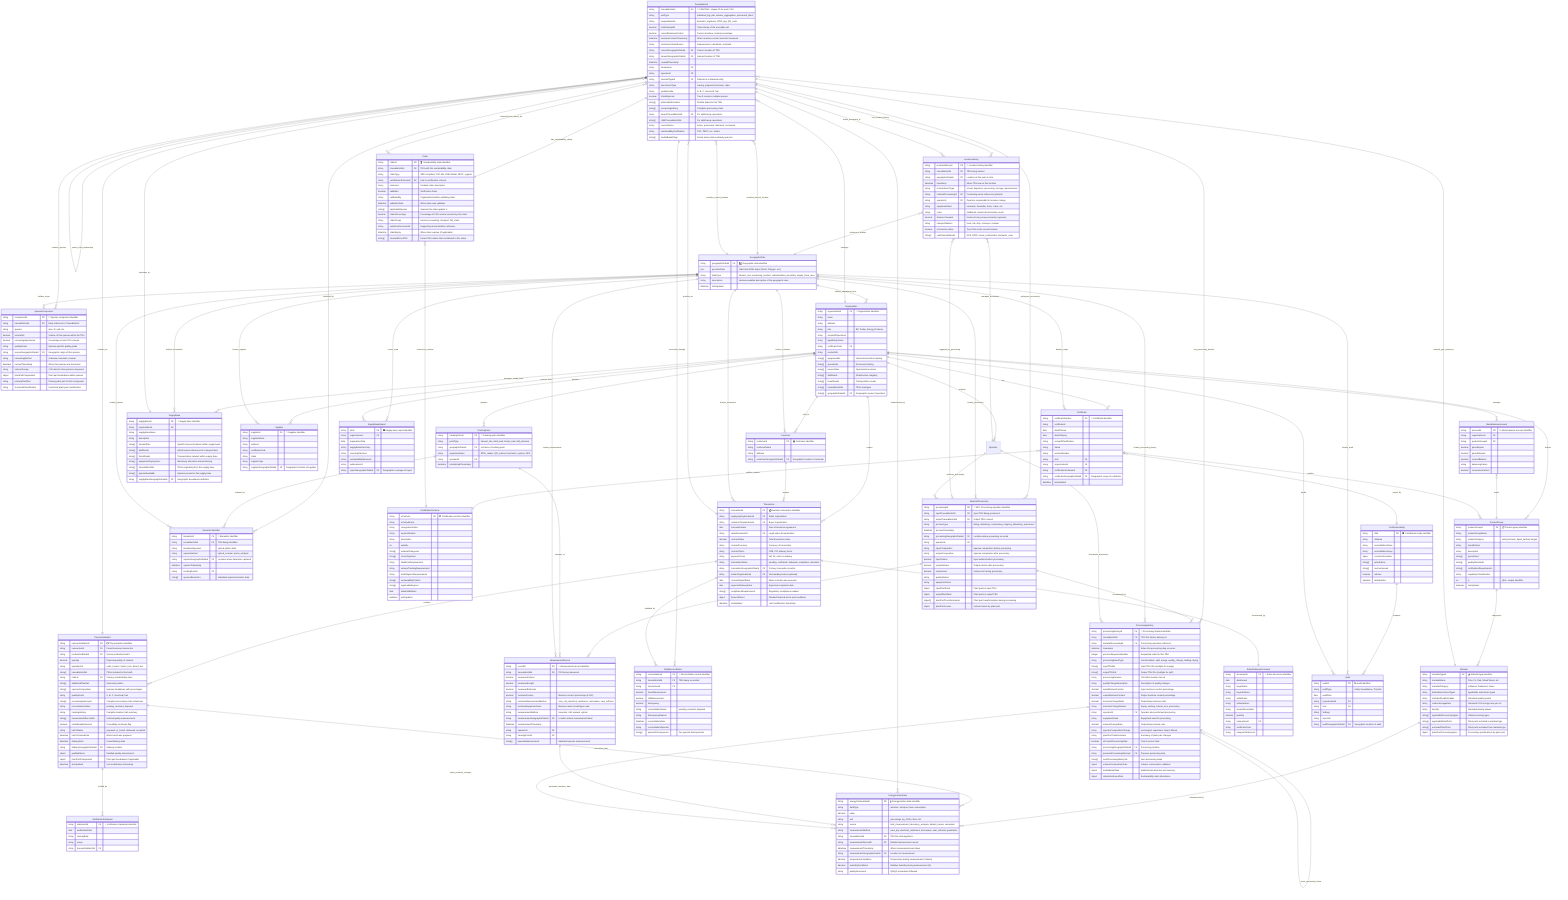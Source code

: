 erDiagram

    %% BOOST Core Biomass Chain of Custody ERD - Thematically Organized with Color Theming
    %% Enhanced model with media-interruption-free traceability and TRU support
    %% Implements comprehensive thematic clustering and color coding for improved readability
    
    %% ============================================================================
    %% 🟢 CORE TRACEABILITY - The Heart of BOOST (Central Positioning)
    %% Primary entities for biomass tracking and processing chain management
    %% Color Theme: Green (#2E7D32) - Forest/Growth/Sustainability
    %% ============================================================================
    
    TraceableUnit {
        string traceableUnitId PK "🔑 CENTRAL: Unique ID for each TRU"
        string unitType "individual_log, pile, volume_aggregation, processed_batch"
        string uniqueIdentifier "biometric_signature, RFID_tag, QR_code"
        decimal totalVolumeM3 "Total volume of the traceable unit"
        decimal currentMoistureContent "Current moisture content percentage"
        datetime moistureContentTimestamp "When moisture content was last measured"
        string moistureContentSource "measurement, calculation, estimate"
        string currentGeographicDataId FK "Current location of TRU"
        string harvestGeographicDataId FK "Harvest location of TRU"
        datetime createdTimestamp
        string harvesterId FK
        string operatorId FK
        string materialTypeId FK "Reference to Material entity"
        string assortmentType "sawlog, pulpwood, biomass, chips"
        string qualityGrade "A, B, C, structural, fuel"
        boolean isMultiSpecies "True if contains multiple species"
        string[] attachedInformation "All data linked to this TRU"
        string[] processingHistory "Complete processing chain"
        string parentTraceableUnitId FK "For split/merge operations"
        string[] childTraceableUnitIds "For split/merge operations"
        string currentStatus "active, processed, delivered, consumed"
        string sustainabilityCertification "FSC, PEFC, etc. claims"
        string[] mediaBreakFlags "Points where data continuity was lost"
    }

    MaterialProcessing {
        string processingId PK "🔑 KEY: Processing operation identifier"
        string inputTraceableUnitId FK "Input TRU being processed"
        string outputTraceableUnitId FK "Output TRU created"
        string processType "felling, delimbing, crosscutting, chipping, debarking, assortment"
        datetime processTimestamp
        string processingGeographicDataId FK "Location where processing occurred"
        string operatorId FK
        string inputComposition "Species composition before processing"
        string outputComposition "Species composition after processing"
        decimal inputVolume "Input volume before processing"
        decimal outputVolume "Output volume after processing"
        decimal volumeLoss "Volume lost during processing"
        string qualityMetrics
        string equipmentUsed
        object inputPlantParts "Plant parts in input TRU"
        object outputPlantParts "Plant parts in output TRU"
        object[] plantPartTransformations "Plant part transformations during processing"
        object plantPartLosses "Volume losses by plant part"
    }

    ProcessingHistory {
        string processingHistoryId PK "🔑 Processing timeline identifier"
        string traceableUnitId FK "TRU this history belongs to"
        string materialProcessingId FK "Processing operation reference"
        datetime timestamp "When this processing step occurred"
        integer processSequenceNumber "Sequential order for this TRU"
        string processingEventType "transformation, split, merge, quality_change, loading, drying"
        string[] inputTRUIds "Input TRU IDs (multiple for merge)"
        string[] outputTRUIds "Output TRU IDs (multiple for split)"
        string processingDuration "ISO 8601 duration format"
        string qualityChangeDescription "Description of quality changes"
        decimal inputMoistureContent "Input moisture content percentage"
        decimal outputMoistureContent "Output moisture content percentage"
        decimal moistureChangeRatio "Output/input moisture ratio"
        string moistureChangeReason "drying, wetting, natural_loss, processing"
        string operatorId FK "Operator who performed processing"
        string equipmentUsed "Equipment used for processing"
        decimal volumeChangeRatio "Output/input volume ratio"
        string speciesCompositionChange "unchanged, separated, mixed, filtered"
        string plantPartTransformation "Summary of plant part changes"
        boolean isCurrentProcessingState "True if current state"
        string processingGeographicDataId FK "Processing location"
        string previousProcessingHistoryId FK "Previous processing step"
        string[] nextProcessingHistoryIds "Next processing steps"
        object volumeConservationData "Volume conservation validation"
        object mediaBreakData "Media break detection and recovery"
        object claimInheritanceData "Sustainability claim inheritance"
    }

    SpeciesComponent {
        string componentId PK "🌲 Species component identifier"
        string traceableUnitId FK "Back reference to TraceableUnit"
        string species "pine, fir, oak, etc."
        decimal volumeM3 "Volume of this species within the TRU"
        decimal percentageByVolume "Percentage of total TRU volume"
        string qualityGrade "Species-specific quality grade"
        string sourceGeographicDataId FK "Geographic origin of this species"
        string harvestingMethod "chainsaw, harvester, manual"
        datetime harvestTimestamp "When this species was harvested"
        string carbonStorage "CO2 data for this species component"
        object plantPartComposition "Plant part breakdown within species"
        string primaryPlantPart "Primary plant part for this component"
        string structuralClassification "Functional plant part classification"
    }

    MeasurementRecord {
        string recordId PK "📏 Measurement record identifier"
        string traceableUnitId FK "TRU being measured"
        decimal measuredVolume
        decimal measuredLength
        decimal measuredDiameter
        decimal moistureContent "Moisture content percentage (0-100)"
        string moistureMeasurementMethod "oven_dry, electrical_resistance, microwave, near_infrared"
        string moistureEquipmentUsed "Moisture meter model/type used"
        string measurementMethod "harvester, mill, manual, optical"
        string measurementGeographicDataId FK "Location where measurement taken"
        datetime measurementTimestamp
        string operatorId FK
        string trackingPointId FK
        string[] speciesMeasurements "Individual species measurements"
    }

    LocationHistory {
        string locationHistoryId PK "📍 Location history identifier"
        string traceableUnitId FK "TRU being tracked"
        string geographicDataId FK "Location at this point in time"
        datetime timestamp "When TRU was at this location"
        string locationEventType "arrival, departure, processing, storage, measurement"
        string materialProcessingId FK "Processing event reference (optional)"
        string operatorId FK "Operator responsible for location change"
        string equipmentUsed "harvester, forwarder, truck, crane, etc."
        string notes "Additional context about location event"
        decimal distanceTraveled "Distance from previous location (optional)"
        string transportMethod "truck, rail, ship, conveyor, manual"
        boolean isCurrentLocation "True if this is the current location"
        string[] verificationMethods "GPS, RFID, visual_confirmation, biometric_scan"
    }

    BiometricIdentifier {
        string biometricId PK "🔬 Biometric identifier"
        string traceableUnitId FK "TRU being identified"
        string biometricSignature "optical pattern data"
        string captureMethod "optical_scanner, photo_analysis"
        string captureGeographicDataId FK "Location where biometric captured"
        datetime captureTimestamp
        string trackingPointId FK
        string[] speciesBiometrics "Individual species biometric data"
    }

    TrackingPoint {
        string trackingPointId PK "📡 Tracking point identifier"
        string pointType "harvest_site, skid_road, forest_road, mill_entrance"
        string geographicDataId FK "Location of tracking point"
        string equipmentUsed "RFID_reader, QR_scanner, biometric_system, GPS"
        string operatorId FK
        datetime establishedTimestamp
    }

    DataReconciliation {
        string reconciliationId PK "🔄 Reconciliation record identifier"
        string traceableUnitId FK "TRU being reconciled"
        string transactionId FK
        decimal forestMeasurement
        decimal millMeasurement
        decimal discrepancy
        string reconciliationStatus "pending, resolved, disputed"
        string discrepancyReason
        datetime reconciliationDate
        string reconciliationOperator
        string[] speciesDiscrepancies "Per-species discrepancies"
    }

    %% ============================================================================
    %% 🔵 ORGANIZATIONAL FOUNDATION - Business Structure & Certification
    %% Core organizational entities and certification framework
    %% Color Theme: Blue (#1565C0) - Trust/Certification/Authority
    %% ============================================================================
    
    Organization {
        string organizationId PK "🏢 Organization identifier"
        string name
        string address
        string role "BP, Trader, Energy Producer"
        string scopeOfOperations
        string legalEntityStatus
        string certificateCode FK
        string contactInfo
        string[] equipmentIds "Harvester/machine tracking"
        string[] operatorIds "Personnel tracking"
        string[] harvestSites "Operational locations"
        string[] skidRoads "Infrastructure mapping"
        string[] forestRoads "Transportation routes"
        string[] traceableUnitIds "TRUs managed"
        string[] geographicDataIds FK "Geographic areas of operation"
    }

    Certificate {
        string certificateNumber PK "📜 Certificate identifier"
        string certificateId
        date dateOfIssue
        date dateOfExpiry
        string scopeOfCertification
        string status
        string versionNumber
        string cbId FK
        string organizationId FK
        string certificationSchemeId FK
        string certificateGeographicDataId FK "Geographic scope of certificate"
        datetime lastUpdated
    }

    CertificationScheme {
        string schemeId PK "🛡️ Certification scheme identifier"
        string schemeName
        string recognitionStatus
        string versionNumber
        string description
        uri website
        string[] materialCategories
        string[] controlSystems
        string labelUseRequirements
        string volumeTrackingRequirements
        string dueDiligenceRequirements
        string[] sustainabilityCriteria
        string[] applicableRegions
        date dateEstablished
        datetime lastUpdated
    }

    CertificationBody {
        string cbId PK "🏛️ Certification body identifier"
        string cbName
        string accreditationStatus
        string accreditationScope
        object contactInformation
        string[] jurisdictions
        string[] sectorsServed
        boolean isActive
        datetime lastUpdated
    }

    %% ============================================================================
    %% 🟤 MATERIAL & SUPPLY CHAIN - Physical Materials & Supply Network
    %% Material types, supply base, and supply chain participants
    %% Color Theme: Brown (#5D4037) - Earth/Wood/Raw Materials
    %% ============================================================================

    Material {
        string materialTypeId PK "🪵 Material type identifier"
        string materialName "Pine, Fir, Oak, Mixed Wood, etc."
        string materialCategory "softwood, hardwood, mixed"
        string defaultAssortmentTypes "Applicable assortment types"
        string standardQualityGrades "Standard quality grades"
        string carbonStorageRate "Standard CO2 storage rate per m3"
        string density "Standard density values"
        string[] applicableProcessingTypes "Valid processing types"
        string[] applicablePlantParts "Plant parts included in material type"
        string[] excludedPlantParts "Plant parts excluded from material type"
        object plantPartProcessingSpecs "Processing specifications by plant part"
    }

    SupplyBase {
        string supplyBaseId PK "🌲 Supply base identifier"
        string organizationId FK
        string supplyBaseName
        string description
        string[] harvestSites "Specific harvest locations within supply base"
        string[] skidRoads "Infrastructure references for transportation"
        string[] forestRoads "Transportation network within supply base"
        string[] equipmentDeployment "Machinery allocation and positioning"
        string[] traceableUnitIds "TRUs originating from this supply base"
        string[] speciesAvailable "Species present in this supply base"
        string supplyBaseGeographicDataId FK "Geographic boundaries definition"
    }

    Supplier {
        string supplierId PK "🤝 Supplier identifier"
        string supplierName
        string address
        string certificateCode
        string claim
        string supplierType
        string supplierGeographicDataId FK "Geographic location of supplier"
    }

    Customer {
        string customerId PK "🏭 Customer identifier"
        string customerName
        string address
        string customerGeographicDataId FK "Geographic location of customer"
    }

    %% ============================================================================
    %% 🟠 TRANSACTION MANAGEMENT - Business Transactions & Physical Batches
    %% Commercial transactions and physical material batch handling
    %% Color Theme: Orange (#F57C00) - Commerce/Exchange/Money
    %% ============================================================================

    Transaction {
        string transactionId PK "💰 Business transaction identifier"
        string supplyingOrganizationId FK "Seller organization"
        string customerOrganizationId FK "Buyer organization"
        date transactionDate "Date of business agreement"
        string salesDocumentId FK "Legal sales documentation"
        decimal contractValue "Total transaction value"
        string contractCurrency "Currency of transaction"
        string contractTerms "FOB, CIF, delivery terms"
        string paymentTerms "Net 30, cash on delivery"
        string transactionStatus "pending, confirmed, delivered, completed, cancelled"
        string transactionGeographicDataId FK "Primary transaction location"
        string brokerOrganizationId FK "Intermediary broker (optional)"
        date contractSignedDate "When contract was executed"
        date expectedDeliveryDate "Expected completion date"
        string[] complianceRequirements "Regulatory compliance needed"
        object financialTerms "Detailed financial terms and conditions"
        datetime lastUpdated "Last modification timestamp"
    }

    TransactionBatch {
        string transactionBatchId PK "📦 Physical batch identifier"
        string transactionId FK "Parent business transaction"
        string productionBatchId FK "Source production batch"
        decimal quantity "Physical quantity of material"
        string quantityUnit "cubic_meters, metric_tons, board_feet"
        string[] traceableUnitIds "TRUs included in this batch"
        string claimId FK "Primary sustainability claim"
        string[] additionalClaimIds "Secondary claims"
        string[] speciesComposition "Species breakdown with percentages"
        string qualityGrade "A, B, C, structural, fuel"
        string[] processingHistoryIds "Complete processing chain references"
        string reconciliationStatus "pending, resolved, disputed"
        string trackingHistory "Complete location trail summary"
        string[] measurementRecordIds "Volume/quality measurements"
        boolean mediaBreakDetected "Traceability continuity flag"
        string batchStatus "prepared, in_transit, delivered, accepted"
        datetime batchCreatedDate "When batch was prepared"
        datetime deliveryDate "Actual delivery date"
        string deliveryGeographicDataId FK "Delivery location"
        object qualityMetrics "Detailed quality assessments"
        object plantPartComposition "Plant part breakdown if applicable"
        datetime lastUpdated "Last modification timestamp"
    }

    SalesDeliveryDocument {
        string documentId PK "📄 Sales document identifier"
        date dateIssued
        string buyerName
        string buyerAddress
        string sellerName
        string sellerAddress
        string productDescription
        decimal quantity
        string transactionId FK
        string certificateCode
        string transportReference
    }

    %% ============================================================================
    %% 🟡 SUSTAINABILITY & CLAIMS - Environmental Claims & Certification
    %% Sustainability claims and certification tracking
    %% Color Theme: Gold (#F9A825) - Value/Quality/Sustainability
    %% ============================================================================

    Claim {
        string claimId PK "🏆 Sustainability claim identifier"
        string traceableUnitId FK "TRU with this sustainability claim"
        string claimType "SBP-compliant, FSC Mix, RSB Global, PEFC, organic"
        string certificationSchemeId FK "Link to certification scheme"
        string statement "Detailed claim description"
        boolean validated "Verification status"
        string validatedBy "Organization/auditor validating claim"
        datetime validationDate "When claim was validated"
        string[] applicableSpecies "Species this claim applies to"
        decimal claimPercentage "Percentage of TRU volume covered by this claim"
        string claimScope "harvest, processing, transport, full_chain"
        string evidenceDocumentId "Supporting documentation reference"
        datetime claimExpiry "When claim expires (if applicable)"
        string[] inheritedFromTRU "Parent TRU claims that contributed to this claim"
    }

    %% ============================================================================
    %% 🟣 GEOGRAPHIC & LOCATION - Spatial Data & Geographic References
    %% Geographic information system integration and spatial data management
    %% Color Theme: Purple (#7B1FA2) - Spatial/Location/Mapping
    %% ============================================================================

    GeographicData {
        string geographicDataId PK "🗺️ Geographic data identifier"
        json geoJsonData "Valid GeoJSON object (Point, Polygon, etc.)"
        string dataType "harvest_site, processing_location, administrative_boundary, supply_base_area"
        string description "Human-readable description of the geographic area"
        datetime lastUpdated
    }

    %% ============================================================================
    %% 🔴 REPORTING & COMPLIANCE - Reports, Audits & Verification
    %% Regulatory compliance, reporting, and audit trail management
    %% Color Theme: Red (#C62828) - Compliance/Regulatory/Audit
    %% ============================================================================

    SupplyBaseReport {
        string sbrId PK "📊 Supply base report identifier"
        string organizationId FK
        date preparationDate
        string supplyBaseSummary
        string sourcingPractices
        string sustainabilityMeasures
        string publicationUrl
        string reportGeographicDataId FK "Geographic coverage of report"
    }

    VerificationStatement {
        string statementId PK "✅ Verification statement identifier"
        date verificationDate
        string issuingBody
        string scope
        string transactionBatchId FK
    }

    Audit {
        string auditId PK "🔍 Audit identifier"
        string auditType "Initial, Surveillance, Transfer"
        date auditDate
        string organizationId FK
        string cbId FK
        string findings
        string reportUrl
        string auditGeographicDataId FK "Geographic location of audit"
    }

    %% ============================================================================
    %% ⚫ ANALYTICS & DATA MANAGEMENT - Product Groups, Mass Balance & Environmental Data
    %% Business intelligence, analytics, and environmental data tracking
    %% Color Theme: Dark Gray (#424242) - Data/Analytics/Intelligence
    %% ============================================================================

    ProductGroup {
        string productGroupId PK "📋 Product group identifier"
        string productGroupName
        string productCategory "solid_biomass, liquid_biofuel, biogas"
        string classification
        string description
        string[] typicalUses
        string[] qualityStandards
        string[] certificationRequirements
        string regulatoryClassification
        uri id "@id - unique identifier"
        datetime lastUpdated
    }

    MassBalanceAccount {
        string accountId PK "⚖️ Mass balance account identifier"
        string organizationId FK
        string productGroupId FK
        decimal periodInputs
        decimal periodOutputs
        decimal currentBalance
        string balancingPeriod
        decimal conversionFactors
    }

    EnergyCarbonData {
        string energyCarbonDataId PK "🌡️ Energy/carbon data identifier"
        string dataType "moisture, transport, fuel consumption"
        decimal value
        string unit "percentage, kg_CO2e, liters, MJ"
        string source "field_measurement, laboratory_analysis, default_values, calculated"
        string measurementMethod "oven_dry, electrical_resistance, microwave, near_infrared, gravimetric"
        string traceableUnitId FK "TRU this data applies to"
        string measurementRecordId FK "Related measurement record"
        datetime measurementTimestamp "When measurement was taken"
        string measurementGeographicDataId FK "Location of measurement"
        decimal temperatureConditions "Temperature during measurement (Celsius)"
        decimal humidityConditions "Relative humidity during measurement (%)"
        string qualityAssurance "QA/QC procedures followed"
    }

    %% ============================================================================
    %% RELATIONSHIPS - Entity Connections Organized by Theme
    %% ============================================================================

    %% 🔵 ORGANIZATIONAL FOUNDATION RELATIONSHIPS
    Organization ||--o{ Certificate : "has"
    Certificate }o--|| CertificationScheme : "certifies_against"
    Certificate }o--|| CertificationBody : "issued_by"
    CertificationBody ||--o{ Audit : "conducts"

    %% 🟢 CORE TRACEABILITY RELATIONSHIPS - Primary Data Flow
    TraceableUnit ||--o{ SpeciesComponent : "contains_species"
    TraceableUnit ||--o{ MaterialProcessing : "undergoes_processing"
    TraceableUnit ||--o{ ProcessingHistory : "has_processing_timeline"
    MaterialProcessing ||--o{ MeasurementRecord : "generates_measurements"
    MaterialProcessing ||--o{ ProcessingHistory : "documented_by"
    ProcessingHistory ||--o{ ProcessingHistory : "forms_processing_chain"
    TraceableUnit ||--o{ BiometricIdentifier : "identified_by"
    TraceableUnit ||--o{ DataReconciliation : "reconciled_through"
    TraceableUnit ||--o{ LocationHistory : "has_location_history"
    TraceableUnit ||--|| Claim : "has_sustainability_claims"
    TrackingPoint ||--o{ MeasurementRecord : "captures_at"
    TrackingPoint ||--o{ BiometricIdentifier : "scanned_at"
    TraceableUnit ||--o{ TraceableUnit : "parent_child_relationship"

    %% 🟤 MATERIAL & SUPPLY CHAIN RELATIONSHIPS
    Material ||--o{ TraceableUnit : "material_type_reference"
    Organization ||--o{ SupplyBase : "manages_supply_base"
    SupplyBase ||--o{ TraceableUnit : "originates_tru"
    Organization ||--o{ Supplier : "sources_from"
    Organization ||--o{ Customer : "sells_to"

    %% 🟠 TRANSACTION MANAGEMENT RELATIONSHIPS
    Transaction ||--o{ TraceableUnit : "includes_tru"
    TransactionBatch ||--o{ TraceableUnit : "contains_tru"
    Transaction ||--o{ TransactionBatch : "contains"
    Transaction ||--|| SalesDeliveryDocument : "documented_by"
    TransactionBatch ||--o{ VerificationStatement : "verified_by"
    Transaction ||--o{ DataReconciliation : "validated_by"
    Organization ||--o{ Transaction : "creates"
    Customer ||--o{ Transaction : "receives"

    %% 🟡 SUSTAINABILITY & CLAIMS RELATIONSHIPS
    Claim }o--|| CertificationScheme : "references_scheme"
    Claim }o--o{ TraceableUnit : "inherited_from_parent_tru"

    %% 🟣 GEOGRAPHIC & LOCATION RELATIONSHIPS - Spatial Integration
    GeographicData ||--o{ TraceableUnit : "provides_harvest_location"
    GeographicData ||--o{ TraceableUnit : "provides_current_location"
    GeographicData ||--o{ Organization : "defines_operational_area"
    GeographicData ||--o{ Transaction : "locates_transaction"
    GeographicData ||--o{ SupplyBase : "defines_boundaries"
    GeographicData ||--o{ Supplier : "locates_supplier"
    GeographicData ||--o{ Customer : "locates_customer"
    GeographicData ||--o{ Certificate : "defines_scope"
    GeographicData ||--o{ SupplyBaseReport : "covers_area"
    GeographicData ||--o{ Audit : "locates_audit"
    GeographicData ||--o{ SpeciesComponent : "defines_origin"
    GeographicData ||--o{ MaterialProcessing : "locates_processing"
    GeographicData ||--o{ ProcessingHistory : "locates_processing_history"
    GeographicData ||--o{ MeasurementRecord : "locates_measurement"
    GeographicData ||--o{ BiometricIdentifier : "locates_capture"
    LocationHistory }o--|| GeographicData : "references_location"
    LocationHistory }o--o| MaterialProcessing : "triggered_by_processing"
    LocationHistory }o--|| TraceableUnit : "tracks_movement_of"

    %% 🔴 REPORTING & COMPLIANCE RELATIONSHIPS
    Organization ||--o{ SupplyBaseReport : "prepares"
    Audit }o--|| Organization : "audits"

    %% ⚫ ANALYTICS & DATA MANAGEMENT RELATIONSHIPS
    Organization ||--o{ MassBalanceAccount : "manages"
    Organization ||--o{ ProductGroup : "defines"
    MassBalanceAccount }o--|| ProductGroup : "tracks"
    ProductGroup ||--o{ Material : "categorizes"
    Certificate ||--o{ ProductGroup : "certifies"
    Material ||--o{ EnergyCarbonData : "characterized_by"
    TransactionBatch ||--o{ EnergyCarbonData : "associated_with"
    TraceableUnit ||--o{ EnergyCarbonData : "characterized_by"
    MeasurementRecord ||--o{ EnergyCarbonData : "generates_moisture_data"
    ProcessingHistory ||--o{ EnergyCarbonData : "tracks_moisture_changes"

    %% 🟢 ORGANIZATIONAL-TRU MANAGEMENT RELATIONSHIPS
    Organization ||--o{ TrackingPoint : "operates"
    Organization ||--o{ TraceableUnit : "manages"
    Organization ||--o{ Operator : "employs"
    Operator ||--o{ MaterialProcessing : "performs_processing"
    Operator ||--o{ ProcessingHistory : "documents_processing"
    Operator ||--o{ LocationHistory : "manages_movement"